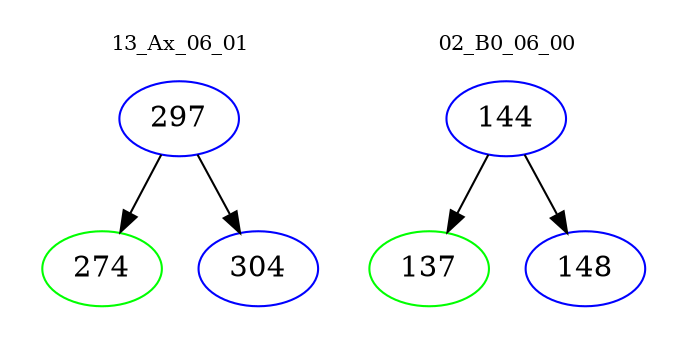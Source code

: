 digraph{
subgraph cluster_0 {
color = white
label = "13_Ax_06_01";
fontsize=10;
T0_297 [label="297", color="blue"]
T0_297 -> T0_274 [color="black"]
T0_274 [label="274", color="green"]
T0_297 -> T0_304 [color="black"]
T0_304 [label="304", color="blue"]
}
subgraph cluster_1 {
color = white
label = "02_B0_06_00";
fontsize=10;
T1_144 [label="144", color="blue"]
T1_144 -> T1_137 [color="black"]
T1_137 [label="137", color="green"]
T1_144 -> T1_148 [color="black"]
T1_148 [label="148", color="blue"]
}
}
